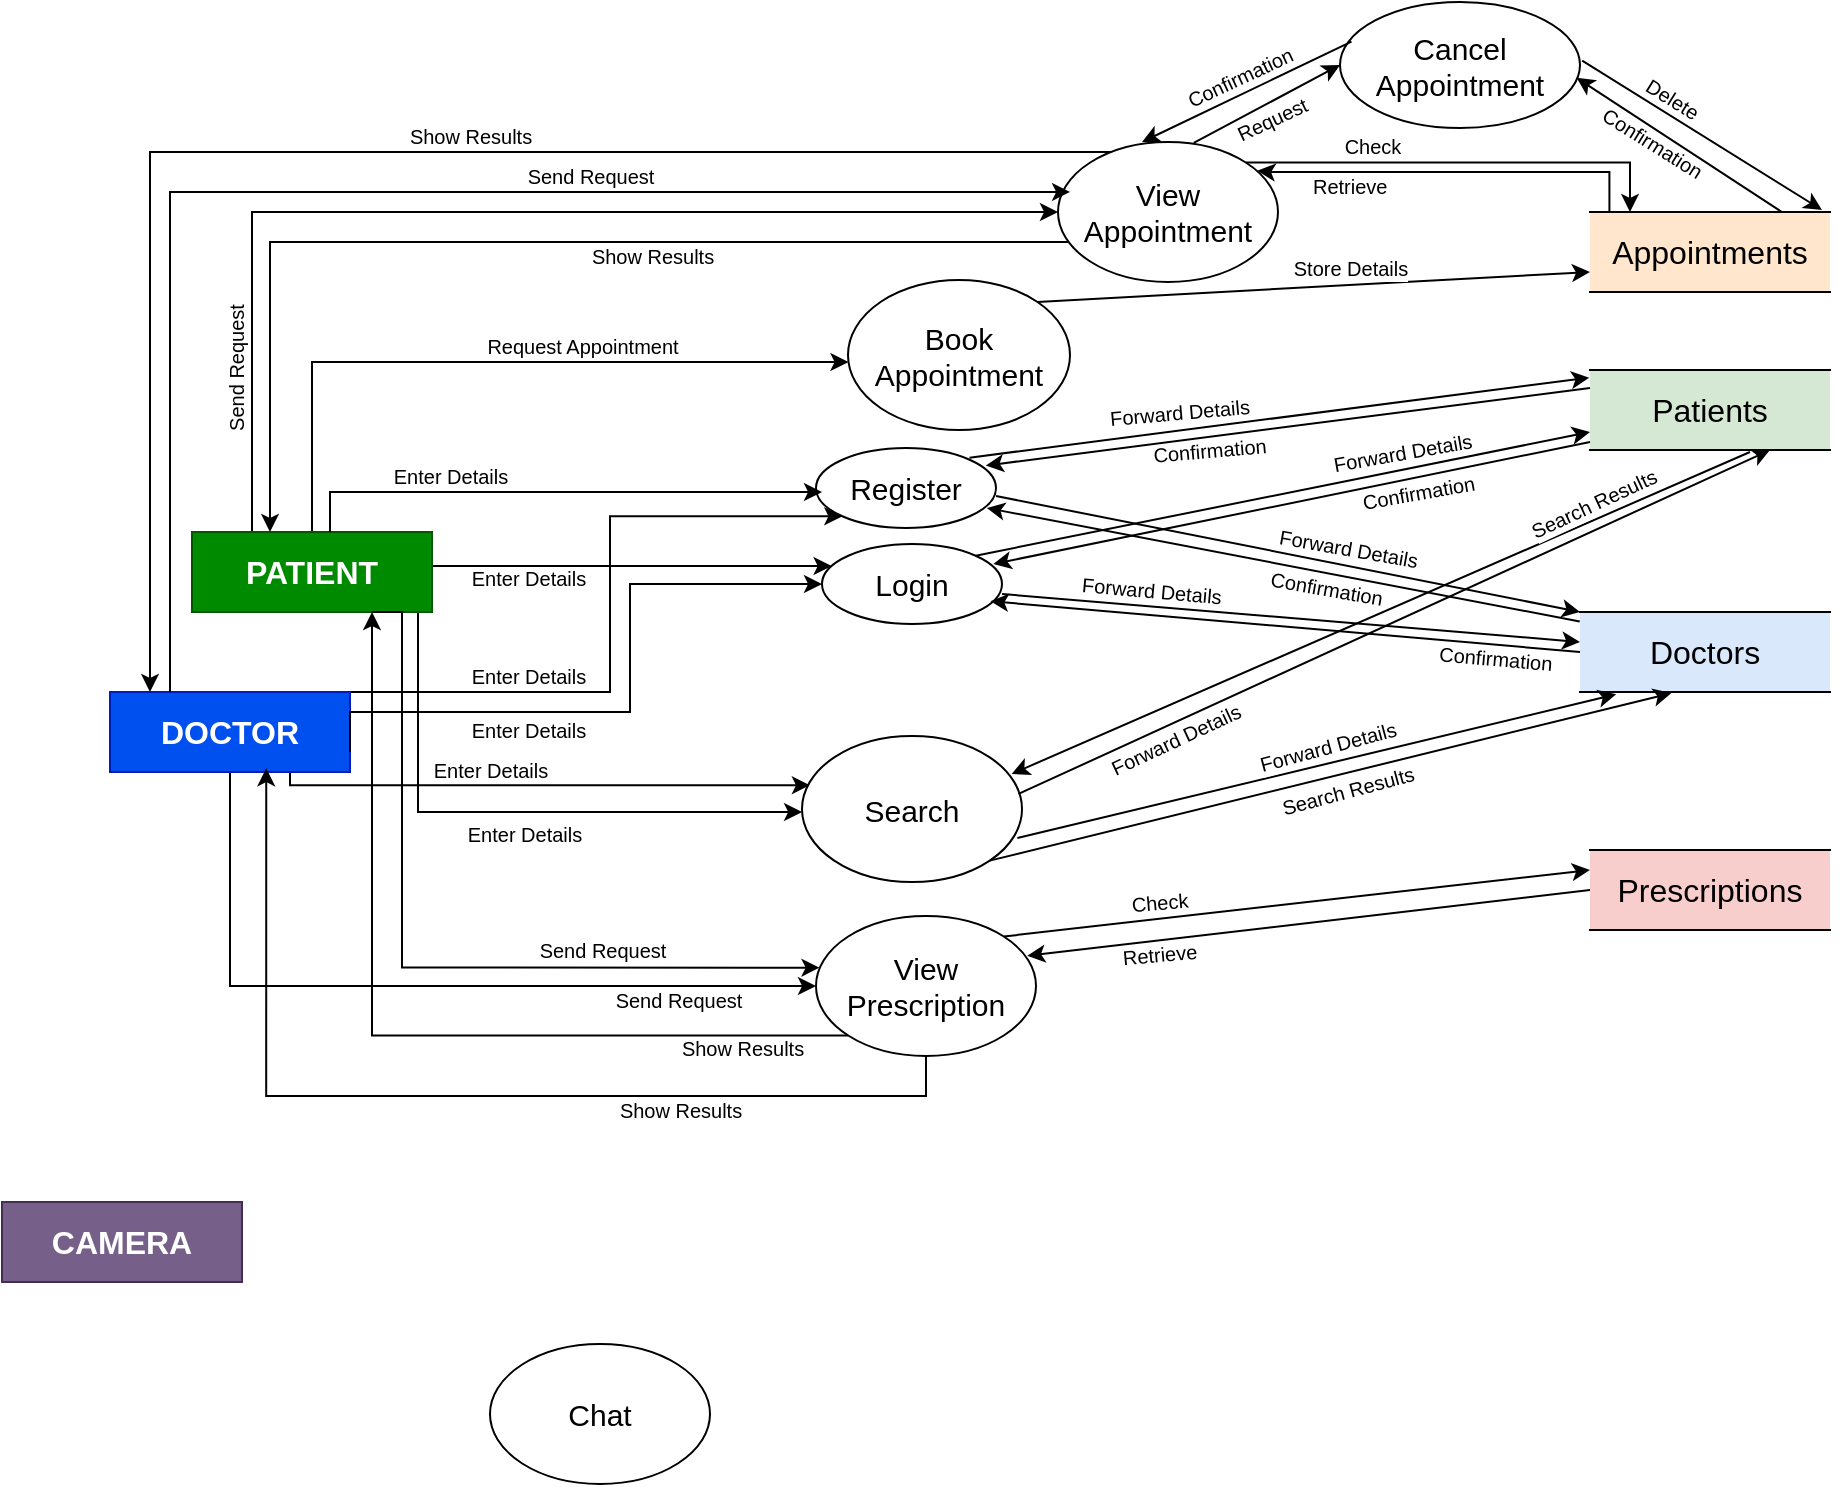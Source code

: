 <mxfile version="28.2.1">
  <diagram name="Page-1" id="5ZiOnMxFXzEPqADjw09J">
    <mxGraphModel dx="1301" dy="716" grid="1" gridSize="10" guides="1" tooltips="1" connect="1" arrows="1" fold="1" page="1" pageScale="1" pageWidth="1169" pageHeight="827" math="0" shadow="0">
      <root>
        <mxCell id="0" />
        <mxCell id="1" parent="0" />
        <mxCell id="waqpgnGIKYoHZYGL3liz-4" style="edgeStyle=orthogonalEdgeStyle;rounded=0;orthogonalLoop=1;jettySize=auto;html=1;exitX=0.5;exitY=0;exitDx=0;exitDy=0;strokeColor=default;fontSize=16;" parent="1" source="ITKVBOuoMlczPPvl_M08-1" target="ITKVBOuoMlczPPvl_M08-7" edge="1">
          <mxGeometry relative="1" as="geometry">
            <mxPoint x="274" y="315" as="sourcePoint" />
            <mxPoint x="457" y="295" as="targetPoint" />
            <Array as="points">
              <mxPoint x="255" y="250" />
            </Array>
          </mxGeometry>
        </mxCell>
        <mxCell id="8ObjCxweGn8kpc9Idvh4-2" value="Request Appointment" style="edgeLabel;html=1;align=center;verticalAlign=bottom;resizable=0;points=[];fontSize=10;labelPosition=center;verticalLabelPosition=top;textShadow=0;labelBorderColor=none;" parent="waqpgnGIKYoHZYGL3liz-4" vertex="1" connectable="0">
          <mxGeometry x="0.253" y="1" relative="1" as="geometry">
            <mxPoint x="-2" y="1" as="offset" />
          </mxGeometry>
        </mxCell>
        <mxCell id="8ObjCxweGn8kpc9Idvh4-12" style="edgeStyle=orthogonalEdgeStyle;rounded=0;orthogonalLoop=1;jettySize=auto;html=1;exitX=1;exitY=0.5;exitDx=0;exitDy=0;" parent="1" source="ITKVBOuoMlczPPvl_M08-1" target="ITKVBOuoMlczPPvl_M08-5" edge="1">
          <mxGeometry relative="1" as="geometry">
            <mxPoint x="329" y="352.04" as="sourcePoint" />
            <mxPoint x="459.0" y="461.04" as="targetPoint" />
            <Array as="points">
              <mxPoint x="274" y="352" />
              <mxPoint x="514" y="352" />
            </Array>
          </mxGeometry>
        </mxCell>
        <mxCell id="8ObjCxweGn8kpc9Idvh4-30" style="edgeStyle=orthogonalEdgeStyle;rounded=0;orthogonalLoop=1;jettySize=auto;html=1;exitX=1;exitY=1;exitDx=0;exitDy=0;" parent="1" target="ITKVBOuoMlczPPvl_M08-11" edge="1">
          <mxGeometry relative="1" as="geometry">
            <Array as="points">
              <mxPoint x="308" y="373" />
              <mxPoint x="308" y="475" />
            </Array>
            <mxPoint x="268" y="373" as="sourcePoint" />
            <mxPoint x="494" y="475" as="targetPoint" />
          </mxGeometry>
        </mxCell>
        <mxCell id="vBy_Wl7hoCfyK3llR71G-22" style="edgeStyle=orthogonalEdgeStyle;rounded=0;orthogonalLoop=1;jettySize=auto;html=1;exitX=0.25;exitY=0;exitDx=0;exitDy=0;entryX=0;entryY=0.5;entryDx=0;entryDy=0;" edge="1" parent="1" source="ITKVBOuoMlczPPvl_M08-1" target="waqpgnGIKYoHZYGL3liz-43">
          <mxGeometry relative="1" as="geometry">
            <Array as="points">
              <mxPoint x="225" y="175" />
              <mxPoint x="624" y="175" />
            </Array>
          </mxGeometry>
        </mxCell>
        <mxCell id="ITKVBOuoMlczPPvl_M08-1" value="&lt;h2&gt;&lt;font style=&quot;font-size: 16px;&quot;&gt;PATIENT&lt;/font&gt;&lt;/h2&gt;" style="rounded=0;whiteSpace=wrap;html=1;fillColor=#008a00;fontColor=#ffffff;strokeColor=#005700;" parent="1" vertex="1">
          <mxGeometry x="195" y="335" width="120" height="40" as="geometry" />
        </mxCell>
        <mxCell id="8ObjCxweGn8kpc9Idvh4-8" style="edgeStyle=orthogonalEdgeStyle;rounded=0;orthogonalLoop=1;jettySize=auto;html=1;exitX=1;exitY=0.25;exitDx=0;exitDy=0;entryX=0;entryY=1;entryDx=0;entryDy=0;" parent="1" source="ITKVBOuoMlczPPvl_M08-2" target="ITKVBOuoMlczPPvl_M08-3" edge="1">
          <mxGeometry relative="1" as="geometry">
            <Array as="points">
              <mxPoint x="274" y="415" />
              <mxPoint x="404" y="415" />
              <mxPoint x="404" y="327" />
            </Array>
          </mxGeometry>
        </mxCell>
        <mxCell id="8ObjCxweGn8kpc9Idvh4-31" style="edgeStyle=orthogonalEdgeStyle;rounded=0;orthogonalLoop=1;jettySize=auto;html=1;exitX=0.75;exitY=1;exitDx=0;exitDy=0;entryX=0.036;entryY=0.337;entryDx=0;entryDy=0;entryPerimeter=0;" parent="1" source="ITKVBOuoMlczPPvl_M08-2" target="ITKVBOuoMlczPPvl_M08-11" edge="1">
          <mxGeometry relative="1" as="geometry">
            <mxPoint x="494" y="455" as="targetPoint" />
            <Array as="points">
              <mxPoint x="244" y="462" />
            </Array>
          </mxGeometry>
        </mxCell>
        <mxCell id="vBy_Wl7hoCfyK3llR71G-45" style="edgeStyle=orthogonalEdgeStyle;rounded=0;orthogonalLoop=1;jettySize=auto;html=1;exitX=0.5;exitY=1;exitDx=0;exitDy=0;entryX=0;entryY=0.5;entryDx=0;entryDy=0;" edge="1" parent="1" source="ITKVBOuoMlczPPvl_M08-2" target="ITKVBOuoMlczPPvl_M08-9">
          <mxGeometry relative="1" as="geometry" />
        </mxCell>
        <mxCell id="ITKVBOuoMlczPPvl_M08-2" value="&lt;font style=&quot;font-size: 16px;&quot;&gt;&lt;b style=&quot;&quot;&gt;DOCTOR&lt;/b&gt;&lt;/font&gt;" style="rounded=0;whiteSpace=wrap;html=1;fillColor=#0050ef;fontColor=#ffffff;strokeColor=#001DBC;" parent="1" vertex="1">
          <mxGeometry x="154" y="415" width="120" height="40" as="geometry" />
        </mxCell>
        <mxCell id="8ObjCxweGn8kpc9Idvh4-46" style="rounded=0;orthogonalLoop=1;jettySize=auto;html=1;exitX=1;exitY=0;exitDx=0;exitDy=0;entryX=-0.003;entryY=0.096;entryDx=0;entryDy=0;entryPerimeter=0;" parent="1" target="waqpgnGIKYoHZYGL3liz-26" edge="1">
          <mxGeometry relative="1" as="geometry">
            <mxPoint x="583.735" y="297.82" as="sourcePoint" />
            <mxPoint x="894" y="253" as="targetPoint" />
          </mxGeometry>
        </mxCell>
        <mxCell id="ITKVBOuoMlczPPvl_M08-3" value="&lt;font style=&quot;font-size: 15px;&quot;&gt;Register&lt;/font&gt;" style="ellipse;whiteSpace=wrap;html=1;" parent="1" vertex="1">
          <mxGeometry x="507" y="293" width="90" height="40" as="geometry" />
        </mxCell>
        <mxCell id="ITKVBOuoMlczPPvl_M08-5" value="&lt;font style=&quot;font-size: 15px;&quot;&gt;Login&lt;/font&gt;" style="ellipse;whiteSpace=wrap;html=1;" parent="1" vertex="1">
          <mxGeometry x="510" y="341" width="90" height="40" as="geometry" />
        </mxCell>
        <mxCell id="vBy_Wl7hoCfyK3llR71G-34" style="rounded=0;orthogonalLoop=1;jettySize=auto;html=1;exitX=0;exitY=0;exitDx=0;exitDy=0;entryX=0;entryY=0.75;entryDx=0;entryDy=0;" edge="1" parent="1" source="ITKVBOuoMlczPPvl_M08-7" target="waqpgnGIKYoHZYGL3liz-29">
          <mxGeometry relative="1" as="geometry" />
        </mxCell>
        <mxCell id="ITKVBOuoMlczPPvl_M08-7" value="&lt;font style=&quot;font-size: 15px;&quot;&gt;Book Appointment&lt;/font&gt;" style="ellipse;whiteSpace=wrap;html=1;spacing=8;direction=south;" parent="1" vertex="1">
          <mxGeometry x="523" y="209" width="111" height="75" as="geometry" />
        </mxCell>
        <mxCell id="ITKVBOuoMlczPPvl_M08-8" value="&lt;span style=&quot;font-size: 15px;&quot;&gt;Cancel Appointment&lt;/span&gt;" style="ellipse;whiteSpace=wrap;html=1;" parent="1" vertex="1">
          <mxGeometry x="769" y="70" width="120" height="63" as="geometry" />
        </mxCell>
        <mxCell id="vBy_Wl7hoCfyK3llR71G-55" style="edgeStyle=orthogonalEdgeStyle;rounded=0;orthogonalLoop=1;jettySize=auto;html=1;exitX=0;exitY=1;exitDx=0;exitDy=0;entryX=0.75;entryY=1;entryDx=0;entryDy=0;" edge="1" parent="1" source="ITKVBOuoMlczPPvl_M08-9" target="ITKVBOuoMlczPPvl_M08-1">
          <mxGeometry relative="1" as="geometry" />
        </mxCell>
        <mxCell id="ITKVBOuoMlczPPvl_M08-9" value="&lt;span style=&quot;font-size: 15px;&quot;&gt;View Prescription&lt;/span&gt;" style="ellipse;whiteSpace=wrap;html=1;" parent="1" vertex="1">
          <mxGeometry x="507" y="527" width="110" height="70" as="geometry" />
        </mxCell>
        <mxCell id="ITKVBOuoMlczPPvl_M08-10" value="&lt;span style=&quot;font-size: 15px;&quot;&gt;Chat&lt;/span&gt;" style="ellipse;whiteSpace=wrap;html=1;" parent="1" vertex="1">
          <mxGeometry x="344" y="741" width="110" height="70" as="geometry" />
        </mxCell>
        <mxCell id="ITKVBOuoMlczPPvl_M08-11" value="&lt;font style=&quot;font-size: 15px;&quot;&gt;Search&lt;/font&gt;" style="ellipse;whiteSpace=wrap;html=1;" parent="1" vertex="1">
          <mxGeometry x="500" y="437" width="110" height="73" as="geometry" />
        </mxCell>
        <mxCell id="waqpgnGIKYoHZYGL3liz-26" value="&lt;font style=&quot;font-size: 16px;&quot;&gt;Patients&lt;/font&gt;" style="shape=partialRectangle;whiteSpace=wrap;html=1;left=0;right=0;fillColor=#d5e8d4;strokeColor=#000000;fillStyle=auto;" parent="1" vertex="1">
          <mxGeometry x="894" y="254" width="120" height="40" as="geometry" />
        </mxCell>
        <mxCell id="waqpgnGIKYoHZYGL3liz-28" value="&lt;font style=&quot;font-size: 16px;&quot;&gt;Doctors&lt;/font&gt;" style="shape=partialRectangle;whiteSpace=wrap;html=1;left=0;right=0;fillColor=#dae8fc;strokeColor=#000000;fillStyle=auto;fontSize=14;" parent="1" vertex="1">
          <mxGeometry x="889" y="375" width="125" height="40" as="geometry" />
        </mxCell>
        <mxCell id="waqpgnGIKYoHZYGL3liz-29" value="&lt;font style=&quot;font-size: 16px;&quot;&gt;Appointments&lt;/font&gt;" style="shape=partialRectangle;whiteSpace=wrap;html=1;left=0;right=0;fillColor=#ffe6cc;strokeColor=#000000;fillStyle=auto;fontSize=14;" parent="1" vertex="1">
          <mxGeometry x="894" y="175" width="120" height="40" as="geometry" />
        </mxCell>
        <mxCell id="vBy_Wl7hoCfyK3llR71G-24" style="edgeStyle=orthogonalEdgeStyle;rounded=0;orthogonalLoop=1;jettySize=auto;html=1;exitX=1;exitY=0;exitDx=0;exitDy=0;" edge="1" parent="1" source="waqpgnGIKYoHZYGL3liz-43">
          <mxGeometry relative="1" as="geometry">
            <mxPoint x="914" y="175" as="targetPoint" />
            <Array as="points">
              <mxPoint x="914" y="150" />
              <mxPoint x="914" y="175" />
            </Array>
          </mxGeometry>
        </mxCell>
        <mxCell id="vBy_Wl7hoCfyK3llR71G-37" style="rounded=0;orthogonalLoop=1;jettySize=auto;html=1;exitX=0.617;exitY=0.006;exitDx=0;exitDy=0;entryX=0;entryY=0.5;entryDx=0;entryDy=0;exitPerimeter=0;" edge="1" parent="1" source="waqpgnGIKYoHZYGL3liz-43" target="ITKVBOuoMlczPPvl_M08-8">
          <mxGeometry relative="1" as="geometry" />
        </mxCell>
        <mxCell id="waqpgnGIKYoHZYGL3liz-43" value="&lt;font style=&quot;font-size: 15px;&quot;&gt;View Appointment&lt;/font&gt;" style="ellipse;whiteSpace=wrap;html=1;" parent="1" vertex="1">
          <mxGeometry x="628" y="140" width="110" height="70" as="geometry" />
        </mxCell>
        <mxCell id="vBy_Wl7hoCfyK3llR71G-50" style="rounded=0;orthogonalLoop=1;jettySize=auto;html=1;exitX=0;exitY=0.5;exitDx=0;exitDy=0;entryX=0.96;entryY=0.284;entryDx=0;entryDy=0;entryPerimeter=0;" edge="1" parent="1" source="0fWhVB3N7MsdPxiJQJHc-5" target="ITKVBOuoMlczPPvl_M08-9">
          <mxGeometry relative="1" as="geometry" />
        </mxCell>
        <mxCell id="0fWhVB3N7MsdPxiJQJHc-5" value="&lt;font style=&quot;font-size: 16px;&quot;&gt;Prescriptions&lt;/font&gt;" style="shape=partialRectangle;whiteSpace=wrap;html=1;left=0;right=0;fillStyle=auto;fillColor=#f8cecc;strokeColor=light-dark(#000000, #d7817e);fontSize=14;" parent="1" vertex="1">
          <mxGeometry x="894" y="494" width="120" height="40" as="geometry" />
        </mxCell>
        <mxCell id="8ObjCxweGn8kpc9Idvh4-1" value="&lt;h2&gt;&lt;font style=&quot;font-size: 16px;&quot;&gt;CAMERA&lt;/font&gt;&lt;/h2&gt;" style="rounded=0;whiteSpace=wrap;html=1;fillColor=#76608a;strokeColor=#432D57;fontColor=#ffffff;" parent="1" vertex="1">
          <mxGeometry x="100" y="670" width="120" height="40" as="geometry" />
        </mxCell>
        <mxCell id="8ObjCxweGn8kpc9Idvh4-4" style="edgeStyle=orthogonalEdgeStyle;rounded=0;orthogonalLoop=1;jettySize=auto;html=1;" parent="1" edge="1">
          <mxGeometry relative="1" as="geometry">
            <mxPoint x="264" y="335" as="sourcePoint" />
            <mxPoint x="510" y="315" as="targetPoint" />
            <Array as="points">
              <mxPoint x="264" y="315" />
              <mxPoint x="510" y="315" />
            </Array>
          </mxGeometry>
        </mxCell>
        <mxCell id="8ObjCxweGn8kpc9Idvh4-5" value="Enter Details" style="edgeLabel;html=1;align=center;verticalAlign=bottom;resizable=0;points=[];fontSize=10;labelPosition=center;verticalLabelPosition=top;textShadow=0;labelBorderColor=none;" parent="1" vertex="1" connectable="0">
          <mxGeometry x="324" y="315" as="geometry" />
        </mxCell>
        <mxCell id="8ObjCxweGn8kpc9Idvh4-9" value="Enter Details" style="edgeLabel;html=1;align=center;verticalAlign=bottom;resizable=0;points=[];fontSize=10;labelPosition=center;verticalLabelPosition=top;textShadow=0;labelBorderColor=none;" parent="1" vertex="1" connectable="0">
          <mxGeometry x="363" y="415" as="geometry" />
        </mxCell>
        <mxCell id="8ObjCxweGn8kpc9Idvh4-10" style="edgeStyle=orthogonalEdgeStyle;rounded=0;orthogonalLoop=1;jettySize=auto;html=1;entryX=0;entryY=0.5;entryDx=0;entryDy=0;exitX=1;exitY=0.75;exitDx=0;exitDy=0;" parent="1" source="ITKVBOuoMlczPPvl_M08-2" target="ITKVBOuoMlczPPvl_M08-5" edge="1">
          <mxGeometry relative="1" as="geometry">
            <mxPoint x="334" y="469" as="sourcePoint" />
            <mxPoint x="454" y="415" as="targetPoint" />
            <Array as="points">
              <mxPoint x="274" y="425" />
              <mxPoint x="414" y="425" />
              <mxPoint x="414" y="361" />
            </Array>
          </mxGeometry>
        </mxCell>
        <mxCell id="8ObjCxweGn8kpc9Idvh4-11" value="Enter Details" style="edgeLabel;html=1;align=center;verticalAlign=bottom;resizable=0;points=[];fontSize=10;labelPosition=center;verticalLabelPosition=top;textShadow=0;labelBorderColor=none;" parent="1" vertex="1" connectable="0">
          <mxGeometry x="363" y="442" as="geometry" />
        </mxCell>
        <mxCell id="8ObjCxweGn8kpc9Idvh4-13" value="Enter Details" style="edgeLabel;html=1;align=center;verticalAlign=bottom;resizable=0;points=[];fontSize=10;labelPosition=center;verticalLabelPosition=top;textShadow=0;labelBorderColor=none;" parent="1" vertex="1" connectable="0">
          <mxGeometry x="363" y="366" as="geometry" />
        </mxCell>
        <mxCell id="8ObjCxweGn8kpc9Idvh4-25" value="Confirmation" style="edgeLabel;html=1;align=center;verticalAlign=bottom;resizable=0;points=[];fontSize=10;labelPosition=center;verticalLabelPosition=top;textShadow=0;labelBorderColor=none;rotation=-5;" parent="1" vertex="1" connectable="0">
          <mxGeometry x="721" y="270" as="geometry">
            <mxPoint x="-20" y="31" as="offset" />
          </mxGeometry>
        </mxCell>
        <mxCell id="8ObjCxweGn8kpc9Idvh4-32" value="Enter Details" style="edgeLabel;html=1;align=center;verticalAlign=bottom;resizable=0;points=[];fontSize=10;labelPosition=center;verticalLabelPosition=top;textShadow=0;labelBorderColor=none;" parent="1" vertex="1" connectable="0">
          <mxGeometry x="344" y="462" as="geometry" />
        </mxCell>
        <mxCell id="8ObjCxweGn8kpc9Idvh4-33" value="Enter Details" style="edgeLabel;html=1;align=center;verticalAlign=bottom;resizable=0;points=[];fontSize=10;labelPosition=center;verticalLabelPosition=top;textShadow=0;labelBorderColor=none;" parent="1" vertex="1" connectable="0">
          <mxGeometry x="361" y="494" as="geometry" />
        </mxCell>
        <mxCell id="8ObjCxweGn8kpc9Idvh4-34" style="rounded=0;orthogonalLoop=1;jettySize=auto;html=1;exitX=0.984;exitY=0.397;exitDx=0;exitDy=0;exitPerimeter=0;entryX=0.75;entryY=1;entryDx=0;entryDy=0;" parent="1" source="ITKVBOuoMlczPPvl_M08-11" target="waqpgnGIKYoHZYGL3liz-26" edge="1">
          <mxGeometry relative="1" as="geometry">
            <mxPoint x="944" y="245" as="targetPoint" />
          </mxGeometry>
        </mxCell>
        <mxCell id="8ObjCxweGn8kpc9Idvh4-35" value="Forward Details" style="edgeLabel;html=1;align=center;verticalAlign=bottom;resizable=0;points=[];fontSize=10;labelPosition=center;verticalLabelPosition=top;textShadow=0;labelBorderColor=none;rotation=-25;" parent="1" vertex="1" connectable="0">
          <mxGeometry x="684" y="414" as="geometry">
            <mxPoint x="-8" y="32" as="offset" />
          </mxGeometry>
        </mxCell>
        <mxCell id="8ObjCxweGn8kpc9Idvh4-36" style="rounded=0;orthogonalLoop=1;jettySize=auto;html=1;entryX=0.953;entryY=0.26;entryDx=0;entryDy=0;entryPerimeter=0;" parent="1" target="ITKVBOuoMlczPPvl_M08-11" edge="1">
          <mxGeometry relative="1" as="geometry">
            <mxPoint x="974" y="295" as="sourcePoint" />
            <mxPoint x="609.81" y="468.4" as="targetPoint" />
          </mxGeometry>
        </mxCell>
        <mxCell id="8ObjCxweGn8kpc9Idvh4-39" value="Forward Details" style="edgeLabel;html=1;align=center;verticalAlign=bottom;resizable=0;points=[];fontSize=10;labelPosition=center;verticalLabelPosition=top;textShadow=0;labelBorderColor=none;rotation=-5;" parent="1" vertex="1" connectable="0">
          <mxGeometry x="694" y="251" as="geometry">
            <mxPoint x="-8" y="32" as="offset" />
          </mxGeometry>
        </mxCell>
        <mxCell id="8ObjCxweGn8kpc9Idvh4-51" style="rounded=0;orthogonalLoop=1;jettySize=auto;html=1;exitX=0;exitY=0.25;exitDx=0;exitDy=0;entryX=0.943;entryY=0.244;entryDx=0;entryDy=0;entryPerimeter=0;" parent="1" edge="1">
          <mxGeometry relative="1" as="geometry">
            <mxPoint x="894" y="263" as="sourcePoint" />
            <mxPoint x="591.87" y="301.76" as="targetPoint" />
          </mxGeometry>
        </mxCell>
        <mxCell id="vBy_Wl7hoCfyK3llR71G-1" style="rounded=0;orthogonalLoop=1;jettySize=auto;html=1;exitX=1;exitY=0.5;exitDx=0;exitDy=0;entryX=0;entryY=0.25;entryDx=0;entryDy=0;" edge="1" parent="1">
          <mxGeometry relative="1" as="geometry">
            <mxPoint x="600" y="366" as="sourcePoint" />
            <mxPoint x="889" y="390" as="targetPoint" />
          </mxGeometry>
        </mxCell>
        <mxCell id="vBy_Wl7hoCfyK3llR71G-2" style="rounded=1;orthogonalLoop=1;jettySize=auto;html=1;exitX=0;exitY=0.5;exitDx=0;exitDy=0;curved=0;entryX=0.936;entryY=0.715;entryDx=0;entryDy=0;entryPerimeter=0;" edge="1" parent="1" source="waqpgnGIKYoHZYGL3liz-28" target="ITKVBOuoMlczPPvl_M08-5">
          <mxGeometry relative="1" as="geometry">
            <mxPoint x="934" y="392" as="sourcePoint" />
            <mxPoint x="549" y="419" as="targetPoint" />
          </mxGeometry>
        </mxCell>
        <mxCell id="vBy_Wl7hoCfyK3llR71G-3" value="Forward Details" style="edgeLabel;html=1;align=center;verticalAlign=bottom;resizable=0;points=[];fontSize=10;labelPosition=center;verticalLabelPosition=top;textShadow=0;labelBorderColor=none;rotation=5;" vertex="1" connectable="0" parent="1">
          <mxGeometry x="684" y="341" as="geometry">
            <mxPoint x="-8" y="32" as="offset" />
          </mxGeometry>
        </mxCell>
        <mxCell id="vBy_Wl7hoCfyK3llR71G-4" value="Confirmation" style="edgeLabel;html=1;align=center;verticalAlign=bottom;resizable=0;points=[];fontSize=10;labelPosition=center;verticalLabelPosition=top;textShadow=0;labelBorderColor=none;rotation=5;" vertex="1" connectable="0" parent="1">
          <mxGeometry x="856" y="375" as="geometry">
            <mxPoint x="-8" y="32" as="offset" />
          </mxGeometry>
        </mxCell>
        <mxCell id="vBy_Wl7hoCfyK3llR71G-6" value="Search Results" style="edgeLabel;html=1;align=center;verticalAlign=bottom;resizable=0;points=[];fontSize=10;labelPosition=center;verticalLabelPosition=top;textShadow=0;labelBorderColor=none;rotation=-25;" vertex="1" connectable="0" parent="1">
          <mxGeometry x="893" y="296" as="geometry">
            <mxPoint x="-8" y="32" as="offset" />
          </mxGeometry>
        </mxCell>
        <mxCell id="vBy_Wl7hoCfyK3llR71G-9" style="rounded=0;orthogonalLoop=1;jettySize=auto;html=1;exitX=1;exitY=0;exitDx=0;exitDy=0;" edge="1" parent="1" source="ITKVBOuoMlczPPvl_M08-5">
          <mxGeometry relative="1" as="geometry">
            <mxPoint x="600" y="349" as="sourcePoint" />
            <mxPoint x="894" y="285" as="targetPoint" />
          </mxGeometry>
        </mxCell>
        <mxCell id="vBy_Wl7hoCfyK3llR71G-10" style="rounded=0;orthogonalLoop=1;jettySize=auto;html=1;entryX=0.952;entryY=0.25;entryDx=0;entryDy=0;entryPerimeter=0;" edge="1" parent="1" target="ITKVBOuoMlczPPvl_M08-5">
          <mxGeometry relative="1" as="geometry">
            <mxPoint x="894" y="290" as="sourcePoint" />
            <mxPoint x="604" y="352" as="targetPoint" />
          </mxGeometry>
        </mxCell>
        <mxCell id="vBy_Wl7hoCfyK3llR71G-11" value="Forward Details" style="edgeLabel;html=1;align=center;verticalAlign=bottom;resizable=0;points=[];fontSize=10;labelPosition=center;verticalLabelPosition=top;textShadow=0;labelBorderColor=none;rotation=-10;" vertex="1" connectable="0" parent="1">
          <mxGeometry x="804" y="271" as="geometry">
            <mxPoint x="-8" y="32" as="offset" />
          </mxGeometry>
        </mxCell>
        <mxCell id="vBy_Wl7hoCfyK3llR71G-12" value="Confirmation" style="edgeLabel;html=1;align=center;verticalAlign=bottom;resizable=0;points=[];fontSize=10;labelPosition=center;verticalLabelPosition=top;textShadow=0;labelBorderColor=none;rotation=-10;" vertex="1" connectable="0" parent="1">
          <mxGeometry x="824" y="290" as="geometry">
            <mxPoint x="-20" y="31" as="offset" />
          </mxGeometry>
        </mxCell>
        <mxCell id="vBy_Wl7hoCfyK3llR71G-13" style="rounded=0;orthogonalLoop=1;jettySize=auto;html=1;exitX=1;exitY=0.5;exitDx=0;exitDy=0;entryX=0;entryY=0;entryDx=0;entryDy=0;" edge="1" parent="1" target="waqpgnGIKYoHZYGL3liz-28">
          <mxGeometry relative="1" as="geometry">
            <mxPoint x="597" y="317" as="sourcePoint" />
            <mxPoint x="886" y="341" as="targetPoint" />
          </mxGeometry>
        </mxCell>
        <mxCell id="vBy_Wl7hoCfyK3llR71G-14" style="rounded=0;orthogonalLoop=1;jettySize=auto;html=1;entryX=0.949;entryY=0.75;entryDx=0;entryDy=0;entryPerimeter=0;exitX=-0.001;exitY=0.119;exitDx=0;exitDy=0;exitPerimeter=0;" edge="1" parent="1" source="waqpgnGIKYoHZYGL3liz-28" target="ITKVBOuoMlczPPvl_M08-3">
          <mxGeometry relative="1" as="geometry">
            <mxPoint x="884" y="380" as="sourcePoint" />
            <mxPoint x="594" y="323" as="targetPoint" />
          </mxGeometry>
        </mxCell>
        <mxCell id="vBy_Wl7hoCfyK3llR71G-15" value="Forward Details" style="edgeLabel;html=1;align=center;verticalAlign=bottom;resizable=0;points=[];fontSize=10;labelPosition=center;verticalLabelPosition=top;textShadow=0;labelBorderColor=none;rotation=10;" vertex="1" connectable="0" parent="1">
          <mxGeometry x="785" y="321" as="geometry">
            <mxPoint x="-8" y="32" as="offset" />
          </mxGeometry>
        </mxCell>
        <mxCell id="vBy_Wl7hoCfyK3llR71G-17" value="Confirmation" style="edgeLabel;html=1;align=center;verticalAlign=bottom;resizable=0;points=[];fontSize=10;labelPosition=center;verticalLabelPosition=top;textShadow=0;labelBorderColor=none;rotation=10;" vertex="1" connectable="0" parent="1">
          <mxGeometry x="774" y="341" as="geometry">
            <mxPoint x="-8" y="32" as="offset" />
          </mxGeometry>
        </mxCell>
        <mxCell id="vBy_Wl7hoCfyK3llR71G-18" style="rounded=0;orthogonalLoop=1;jettySize=auto;html=1;exitX=0.979;exitY=0.699;exitDx=0;exitDy=0;exitPerimeter=0;entryX=0.145;entryY=1.029;entryDx=0;entryDy=0;entryPerimeter=0;" edge="1" parent="1" source="ITKVBOuoMlczPPvl_M08-11" target="waqpgnGIKYoHZYGL3liz-28">
          <mxGeometry relative="1" as="geometry">
            <mxPoint x="992" y="415" as="targetPoint" />
            <mxPoint x="616" y="590" as="sourcePoint" />
          </mxGeometry>
        </mxCell>
        <mxCell id="vBy_Wl7hoCfyK3llR71G-19" style="rounded=0;orthogonalLoop=1;jettySize=auto;html=1;exitX=1;exitY=1;exitDx=0;exitDy=0;entryX=0.365;entryY=1.014;entryDx=0;entryDy=0;entryPerimeter=0;" edge="1" parent="1" source="ITKVBOuoMlczPPvl_M08-11" target="waqpgnGIKYoHZYGL3liz-28">
          <mxGeometry relative="1" as="geometry">
            <mxPoint x="902" y="427.5" as="targetPoint" />
            <mxPoint x="603" y="502.5" as="sourcePoint" />
          </mxGeometry>
        </mxCell>
        <mxCell id="vBy_Wl7hoCfyK3llR71G-20" value="Forward Details" style="edgeLabel;html=1;align=center;verticalAlign=bottom;resizable=0;points=[];fontSize=10;labelPosition=center;verticalLabelPosition=top;textShadow=0;labelBorderColor=none;rotation=-15;" vertex="1" connectable="0" parent="1">
          <mxGeometry x="764" y="417" as="geometry">
            <mxPoint x="-8" y="32" as="offset" />
          </mxGeometry>
        </mxCell>
        <mxCell id="vBy_Wl7hoCfyK3llR71G-21" value="Search Results" style="edgeLabel;html=1;align=center;verticalAlign=bottom;resizable=0;points=[];fontSize=10;labelPosition=center;verticalLabelPosition=top;textShadow=0;labelBorderColor=none;rotation=-15;" vertex="1" connectable="0" parent="1">
          <mxGeometry x="774" y="439" as="geometry">
            <mxPoint x="-8" y="32" as="offset" />
          </mxGeometry>
        </mxCell>
        <mxCell id="vBy_Wl7hoCfyK3llR71G-23" style="edgeStyle=orthogonalEdgeStyle;rounded=0;orthogonalLoop=1;jettySize=auto;html=1;exitX=0.25;exitY=0;exitDx=0;exitDy=0;entryX=0.055;entryY=0.357;entryDx=0;entryDy=0;entryPerimeter=0;" edge="1" parent="1" target="waqpgnGIKYoHZYGL3liz-43">
          <mxGeometry relative="1" as="geometry">
            <mxPoint x="184" y="415" as="sourcePoint" />
            <mxPoint x="624" y="165" as="targetPoint" />
            <Array as="points">
              <mxPoint x="184" y="165" />
            </Array>
          </mxGeometry>
        </mxCell>
        <mxCell id="vBy_Wl7hoCfyK3llR71G-25" style="edgeStyle=orthogonalEdgeStyle;rounded=0;orthogonalLoop=1;jettySize=auto;html=1;exitX=0.081;exitY=-0.013;exitDx=0;exitDy=0;entryX=0.906;entryY=0.206;entryDx=0;entryDy=0;exitPerimeter=0;entryPerimeter=0;" edge="1" parent="1" source="waqpgnGIKYoHZYGL3liz-29" target="waqpgnGIKYoHZYGL3liz-43">
          <mxGeometry relative="1" as="geometry">
            <mxPoint x="734" y="155" as="targetPoint" />
            <mxPoint x="936" y="180" as="sourcePoint" />
            <Array as="points">
              <mxPoint x="904" y="155" />
              <mxPoint x="734" y="154" />
            </Array>
          </mxGeometry>
        </mxCell>
        <mxCell id="vBy_Wl7hoCfyK3llR71G-26" value="Retrieve&amp;nbsp;" style="edgeLabel;html=1;align=center;verticalAlign=bottom;resizable=0;points=[];fontSize=10;labelPosition=center;verticalLabelPosition=top;textShadow=0;labelBorderColor=none;" vertex="1" connectable="0" parent="1">
          <mxGeometry x="775" y="170" as="geometry" />
        </mxCell>
        <mxCell id="vBy_Wl7hoCfyK3llR71G-27" value="Check" style="edgeLabel;html=1;align=center;verticalAlign=bottom;resizable=0;points=[];fontSize=10;labelPosition=center;verticalLabelPosition=top;textShadow=0;labelBorderColor=none;" vertex="1" connectable="0" parent="1">
          <mxGeometry x="785" y="150" as="geometry" />
        </mxCell>
        <mxCell id="vBy_Wl7hoCfyK3llR71G-28" style="edgeStyle=orthogonalEdgeStyle;rounded=0;orthogonalLoop=1;jettySize=auto;html=1;entryX=0.325;entryY=0;entryDx=0;entryDy=0;entryPerimeter=0;" edge="1" parent="1" source="waqpgnGIKYoHZYGL3liz-43" target="ITKVBOuoMlczPPvl_M08-1">
          <mxGeometry relative="1" as="geometry">
            <mxPoint x="630" y="185" as="sourcePoint" />
            <mxPoint x="231" y="341" as="targetPoint" />
            <Array as="points">
              <mxPoint x="234" y="190" />
            </Array>
          </mxGeometry>
        </mxCell>
        <mxCell id="vBy_Wl7hoCfyK3llR71G-29" value="Show Results" style="edgeLabel;html=1;align=center;verticalAlign=bottom;resizable=0;points=[];fontSize=10;labelPosition=center;verticalLabelPosition=top;textShadow=0;labelBorderColor=none;" vertex="1" connectable="0" parent="1">
          <mxGeometry x="425" y="205" as="geometry" />
        </mxCell>
        <mxCell id="vBy_Wl7hoCfyK3llR71G-30" value="Send Request" style="edgeLabel;html=1;align=center;verticalAlign=bottom;resizable=0;points=[];fontSize=10;labelPosition=center;verticalLabelPosition=top;textShadow=0;labelBorderColor=none;" vertex="1" connectable="0" parent="1">
          <mxGeometry x="394" y="165" as="geometry" />
        </mxCell>
        <mxCell id="vBy_Wl7hoCfyK3llR71G-31" value="Send Request" style="edgeLabel;html=1;align=center;verticalAlign=bottom;resizable=0;points=[];fontSize=10;labelPosition=center;verticalLabelPosition=top;textShadow=0;labelBorderColor=none;rotation=-90;" vertex="1" connectable="0" parent="1">
          <mxGeometry x="225" y="254" as="geometry" />
        </mxCell>
        <mxCell id="vBy_Wl7hoCfyK3llR71G-32" style="edgeStyle=orthogonalEdgeStyle;rounded=0;orthogonalLoop=1;jettySize=auto;html=1;" edge="1" parent="1" source="waqpgnGIKYoHZYGL3liz-43">
          <mxGeometry relative="1" as="geometry">
            <mxPoint x="573" y="150" as="sourcePoint" />
            <mxPoint x="174" y="415" as="targetPoint" />
            <Array as="points">
              <mxPoint x="174" y="145" />
              <mxPoint x="174" y="415" />
            </Array>
          </mxGeometry>
        </mxCell>
        <mxCell id="vBy_Wl7hoCfyK3llR71G-33" value="Show Results" style="edgeLabel;html=1;align=center;verticalAlign=bottom;resizable=0;points=[];fontSize=10;labelPosition=center;verticalLabelPosition=top;textShadow=0;labelBorderColor=none;" vertex="1" connectable="0" parent="1">
          <mxGeometry x="334" y="145" as="geometry" />
        </mxCell>
        <mxCell id="vBy_Wl7hoCfyK3llR71G-35" value="Store Details" style="edgeLabel;html=1;align=center;verticalAlign=bottom;resizable=0;points=[];fontSize=10;labelPosition=center;verticalLabelPosition=top;textShadow=0;labelBorderColor=none;" vertex="1" connectable="0" parent="1">
          <mxGeometry x="774" y="211" as="geometry" />
        </mxCell>
        <mxCell id="vBy_Wl7hoCfyK3llR71G-38" style="rounded=0;orthogonalLoop=1;jettySize=auto;html=1;exitX=0.048;exitY=0.315;exitDx=0;exitDy=0;entryX=0.048;entryY=0.315;entryDx=0;entryDy=0;entryPerimeter=0;exitPerimeter=0;" edge="1" parent="1" source="ITKVBOuoMlczPPvl_M08-8">
          <mxGeometry relative="1" as="geometry">
            <mxPoint x="756" y="102" as="sourcePoint" />
            <mxPoint x="670" y="140" as="targetPoint" />
          </mxGeometry>
        </mxCell>
        <mxCell id="vBy_Wl7hoCfyK3llR71G-39" value="Confirmation" style="edgeLabel;html=1;align=center;verticalAlign=bottom;resizable=0;points=[];fontSize=10;labelPosition=center;verticalLabelPosition=top;textShadow=0;labelBorderColor=none;rotation=-25;" vertex="1" connectable="0" parent="1">
          <mxGeometry x="722" y="115" as="geometry" />
        </mxCell>
        <mxCell id="vBy_Wl7hoCfyK3llR71G-40" value="Request" style="edgeLabel;html=1;align=center;verticalAlign=bottom;resizable=0;points=[];fontSize=10;labelPosition=center;verticalLabelPosition=top;textShadow=0;labelBorderColor=none;rotation=-25;" vertex="1" connectable="0" parent="1">
          <mxGeometry x="738" y="136" as="geometry" />
        </mxCell>
        <mxCell id="vBy_Wl7hoCfyK3llR71G-41" style="rounded=0;orthogonalLoop=1;jettySize=auto;html=1;exitX=1.009;exitY=0.465;exitDx=0;exitDy=0;exitPerimeter=0;" edge="1" parent="1" source="ITKVBOuoMlczPPvl_M08-8">
          <mxGeometry relative="1" as="geometry">
            <mxPoint x="890" y="100" as="sourcePoint" />
            <mxPoint x="1010" y="174" as="targetPoint" />
          </mxGeometry>
        </mxCell>
        <mxCell id="vBy_Wl7hoCfyK3llR71G-42" value="Delete" style="edgeLabel;html=1;align=center;verticalAlign=bottom;resizable=0;points=[];fontSize=10;labelPosition=center;verticalLabelPosition=top;textShadow=0;labelBorderColor=none;rotation=32;" vertex="1" connectable="0" parent="1">
          <mxGeometry x="930" y="125" as="geometry" />
        </mxCell>
        <mxCell id="vBy_Wl7hoCfyK3llR71G-43" style="rounded=0;orthogonalLoop=1;jettySize=auto;html=1;entryX=0.986;entryY=0.602;entryDx=0;entryDy=0;entryPerimeter=0;exitX=0.798;exitY=-0.003;exitDx=0;exitDy=0;exitPerimeter=0;" edge="1" parent="1" source="waqpgnGIKYoHZYGL3liz-29" target="ITKVBOuoMlczPPvl_M08-8">
          <mxGeometry relative="1" as="geometry">
            <mxPoint x="1006" y="182" as="sourcePoint" />
            <mxPoint x="889" y="108" as="targetPoint" />
          </mxGeometry>
        </mxCell>
        <mxCell id="vBy_Wl7hoCfyK3llR71G-44" value="Confirmation" style="edgeLabel;html=1;align=center;verticalAlign=bottom;resizable=0;points=[];fontSize=10;labelPosition=center;verticalLabelPosition=top;textShadow=0;labelBorderColor=none;rotation=32;" vertex="1" connectable="0" parent="1">
          <mxGeometry x="920" y="147" as="geometry" />
        </mxCell>
        <mxCell id="vBy_Wl7hoCfyK3llR71G-46" style="edgeStyle=orthogonalEdgeStyle;rounded=0;orthogonalLoop=1;jettySize=auto;html=1;exitX=0.75;exitY=1;exitDx=0;exitDy=0;entryX=0.016;entryY=0.369;entryDx=0;entryDy=0;entryPerimeter=0;" edge="1" parent="1" source="ITKVBOuoMlczPPvl_M08-1" target="ITKVBOuoMlczPPvl_M08-9">
          <mxGeometry relative="1" as="geometry">
            <Array as="points">
              <mxPoint x="300" y="375" />
              <mxPoint x="300" y="553" />
            </Array>
          </mxGeometry>
        </mxCell>
        <mxCell id="vBy_Wl7hoCfyK3llR71G-47" value="Send Request" style="edgeLabel;html=1;align=center;verticalAlign=bottom;resizable=0;points=[];fontSize=10;labelPosition=center;verticalLabelPosition=top;textShadow=0;labelBorderColor=none;" vertex="1" connectable="0" parent="1">
          <mxGeometry x="400" y="552" as="geometry" />
        </mxCell>
        <mxCell id="vBy_Wl7hoCfyK3llR71G-48" value="Send Request" style="edgeLabel;html=1;align=center;verticalAlign=bottom;resizable=0;points=[];fontSize=10;labelPosition=center;verticalLabelPosition=top;textShadow=0;labelBorderColor=none;" vertex="1" connectable="0" parent="1">
          <mxGeometry x="438" y="577" as="geometry" />
        </mxCell>
        <mxCell id="vBy_Wl7hoCfyK3llR71G-49" style="rounded=0;orthogonalLoop=1;jettySize=auto;html=1;exitX=1;exitY=0;exitDx=0;exitDy=0;entryX=0;entryY=0.25;entryDx=0;entryDy=0;" edge="1" parent="1" source="ITKVBOuoMlczPPvl_M08-9" target="0fWhVB3N7MsdPxiJQJHc-5">
          <mxGeometry relative="1" as="geometry">
            <mxPoint x="617" y="558" as="sourcePoint" />
            <mxPoint x="690" y="520" as="targetPoint" />
          </mxGeometry>
        </mxCell>
        <mxCell id="vBy_Wl7hoCfyK3llR71G-53" value="Check" style="edgeLabel;html=1;align=center;verticalAlign=bottom;resizable=0;points=[];fontSize=10;labelPosition=center;verticalLabelPosition=top;textShadow=0;labelBorderColor=none;rotation=-5;" vertex="1" connectable="0" parent="1">
          <mxGeometry x="684" y="496" as="geometry">
            <mxPoint x="-8" y="32" as="offset" />
          </mxGeometry>
        </mxCell>
        <mxCell id="vBy_Wl7hoCfyK3llR71G-54" value="Retrieve" style="edgeLabel;html=1;align=center;verticalAlign=bottom;resizable=0;points=[];fontSize=10;labelPosition=center;verticalLabelPosition=top;textShadow=0;labelBorderColor=none;rotation=-5;" vertex="1" connectable="0" parent="1">
          <mxGeometry x="684" y="522" as="geometry">
            <mxPoint x="-8" y="32" as="offset" />
          </mxGeometry>
        </mxCell>
        <mxCell id="vBy_Wl7hoCfyK3llR71G-56" value="Show Results" style="edgeLabel;html=1;align=center;verticalAlign=bottom;resizable=0;points=[];fontSize=10;labelPosition=center;verticalLabelPosition=top;textShadow=0;labelBorderColor=none;" vertex="1" connectable="0" parent="1">
          <mxGeometry x="425" y="610" as="geometry">
            <mxPoint x="14" y="22" as="offset" />
          </mxGeometry>
        </mxCell>
        <mxCell id="vBy_Wl7hoCfyK3llR71G-57" style="edgeStyle=orthogonalEdgeStyle;rounded=0;orthogonalLoop=1;jettySize=auto;html=1;exitX=0.5;exitY=1;exitDx=0;exitDy=0;entryX=0.651;entryY=0.953;entryDx=0;entryDy=0;entryPerimeter=0;" edge="1" parent="1" source="ITKVBOuoMlczPPvl_M08-9" target="ITKVBOuoMlczPPvl_M08-2">
          <mxGeometry relative="1" as="geometry" />
        </mxCell>
        <mxCell id="vBy_Wl7hoCfyK3llR71G-58" value="Show Results" style="edgeLabel;html=1;align=center;verticalAlign=bottom;resizable=0;points=[];fontSize=10;labelPosition=center;verticalLabelPosition=top;textShadow=0;labelBorderColor=none;" vertex="1" connectable="0" parent="1">
          <mxGeometry x="456" y="579" as="geometry">
            <mxPoint x="14" y="22" as="offset" />
          </mxGeometry>
        </mxCell>
      </root>
    </mxGraphModel>
  </diagram>
</mxfile>

